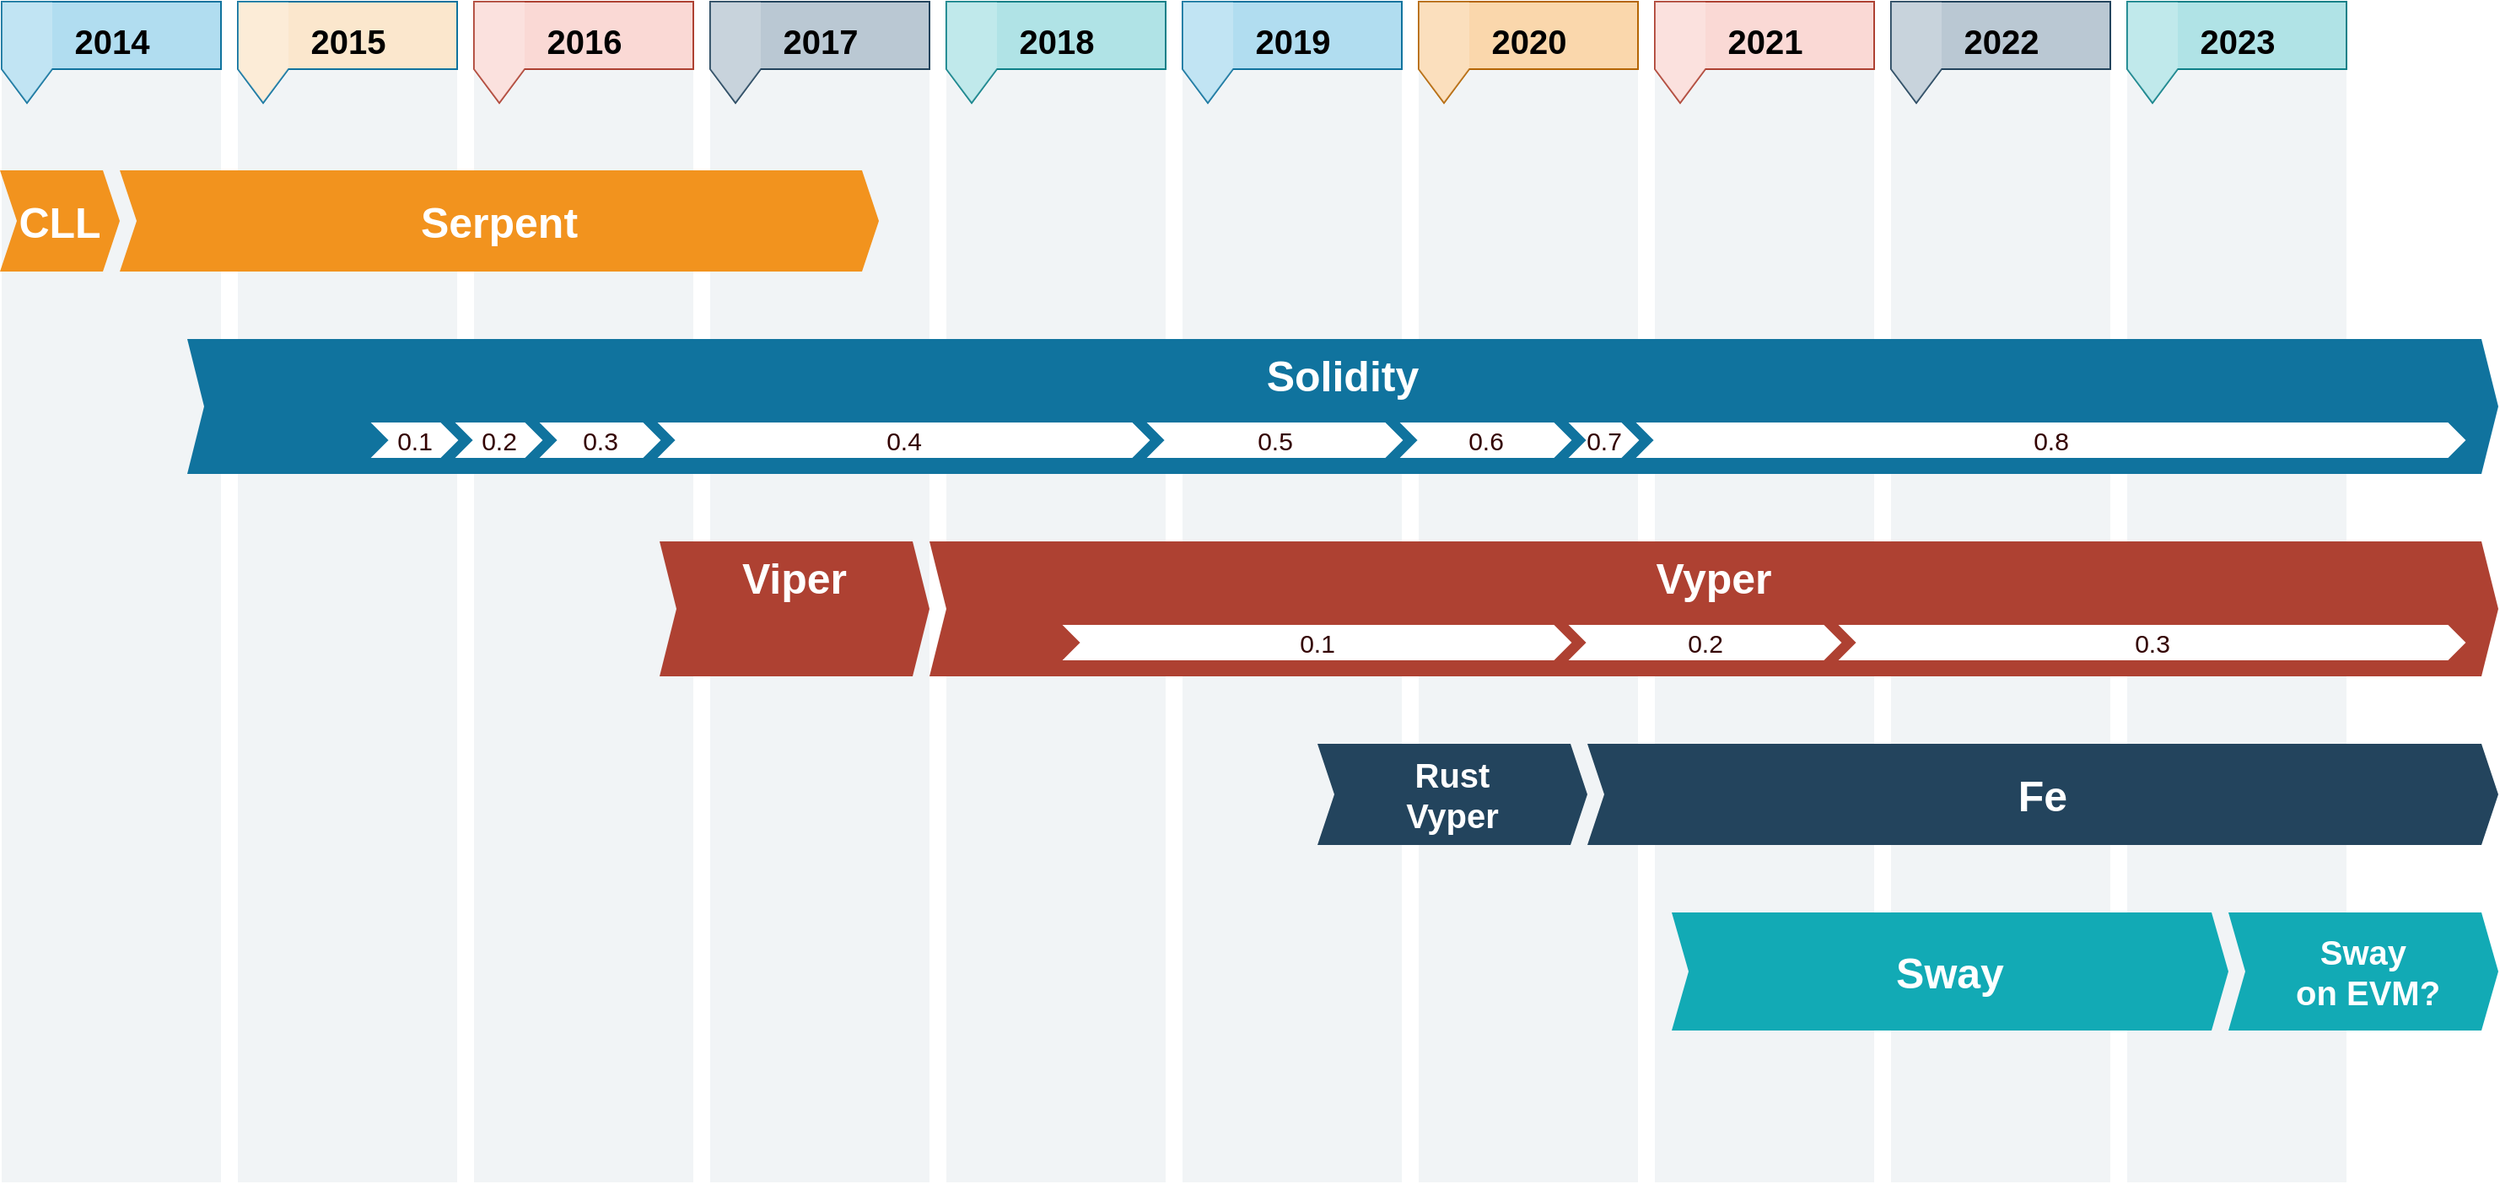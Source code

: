 <mxfile compressed="false" version="20.8.16" type="device">
  <diagram name="Page-1" id="ChHfrovx2bz5Nk0UMHN0">
    <mxGraphModel dx="1591" dy="928" grid="1" gridSize="10" guides="1" tooltips="1" connect="1" arrows="1" fold="1" page="1" pageScale="1" pageWidth="850" pageHeight="1100" math="0" shadow="0">
      <root>
        <mxCell id="0" />
        <mxCell id="1" parent="0" />
        <mxCell id="rNGPlnSFtUfxI-7FSF1a-113" value="" style="rounded=0;whiteSpace=wrap;html=1;fontSize=25;fillColor=#bac8d3;strokeColor=none;opacity=20;" parent="1" vertex="1">
          <mxGeometry x="1300" y="20" width="130" height="700" as="geometry" />
        </mxCell>
        <mxCell id="rNGPlnSFtUfxI-7FSF1a-114" value="" style="rounded=0;whiteSpace=wrap;html=1;fontSize=25;fillColor=#bac8d3;strokeColor=none;opacity=20;" parent="1" vertex="1">
          <mxGeometry x="1160" y="20" width="130" height="700" as="geometry" />
        </mxCell>
        <mxCell id="rNGPlnSFtUfxI-7FSF1a-115" value="" style="rounded=0;whiteSpace=wrap;html=1;fontSize=25;fillColor=#bac8d3;strokeColor=none;opacity=20;" parent="1" vertex="1">
          <mxGeometry x="1020" y="20" width="130" height="700" as="geometry" />
        </mxCell>
        <mxCell id="rNGPlnSFtUfxI-7FSF1a-116" value="" style="rounded=0;whiteSpace=wrap;html=1;fontSize=25;fillColor=#bac8d3;strokeColor=none;opacity=20;" parent="1" vertex="1">
          <mxGeometry x="880" y="20" width="130" height="700" as="geometry" />
        </mxCell>
        <mxCell id="rNGPlnSFtUfxI-7FSF1a-117" value="" style="rounded=0;whiteSpace=wrap;html=1;fontSize=25;fillColor=#bac8d3;strokeColor=none;opacity=20;" parent="1" vertex="1">
          <mxGeometry x="740" y="20" width="130" height="700" as="geometry" />
        </mxCell>
        <mxCell id="rNGPlnSFtUfxI-7FSF1a-118" value="" style="rounded=0;whiteSpace=wrap;html=1;fontSize=25;fillColor=#bac8d3;strokeColor=none;opacity=20;" parent="1" vertex="1">
          <mxGeometry x="600" y="20" width="130" height="700" as="geometry" />
        </mxCell>
        <mxCell id="rNGPlnSFtUfxI-7FSF1a-119" value="" style="rounded=0;whiteSpace=wrap;html=1;fontSize=25;fillColor=#bac8d3;strokeColor=none;opacity=20;" parent="1" vertex="1">
          <mxGeometry x="460" y="20" width="130" height="700" as="geometry" />
        </mxCell>
        <mxCell id="rNGPlnSFtUfxI-7FSF1a-120" value="" style="rounded=0;whiteSpace=wrap;html=1;fontSize=25;fillColor=#bac8d3;strokeColor=none;opacity=20;" parent="1" vertex="1">
          <mxGeometry x="320" y="20" width="130" height="700" as="geometry" />
        </mxCell>
        <mxCell id="rNGPlnSFtUfxI-7FSF1a-121" value="" style="rounded=0;whiteSpace=wrap;html=1;fontSize=25;fillColor=#bac8d3;strokeColor=none;opacity=20;" parent="1" vertex="1">
          <mxGeometry x="180" y="20" width="130" height="700" as="geometry" />
        </mxCell>
        <mxCell id="rNGPlnSFtUfxI-7FSF1a-122" value="" style="rounded=0;whiteSpace=wrap;html=1;fontSize=25;fillColor=#bac8d3;strokeColor=none;opacity=20;" parent="1" vertex="1">
          <mxGeometry x="40" y="20" width="130" height="700" as="geometry" />
        </mxCell>
        <mxCell id="rNGPlnSFtUfxI-7FSF1a-28" value="Vyper" style="shape=step;perimeter=stepPerimeter;whiteSpace=wrap;html=1;fixedSize=1;size=10;fillColor=#AE4132;strokeColor=none;fontSize=25;fontColor=#FFFFFF;fontStyle=1;align=center;rounded=0;verticalAlign=top;" parent="1" vertex="1">
          <mxGeometry x="590" y="340" width="930" height="80" as="geometry" />
        </mxCell>
        <mxCell id="rNGPlnSFtUfxI-7FSF1a-39" value="Fe" style="shape=step;perimeter=stepPerimeter;whiteSpace=wrap;html=1;fixedSize=1;size=10;fillColor=#23445D;strokeColor=none;fontSize=25;fontColor=#FFFFFF;fontStyle=1;align=center;rounded=0;" parent="1" vertex="1">
          <mxGeometry x="980" y="460" width="540" height="60" as="geometry" />
        </mxCell>
        <mxCell id="rNGPlnSFtUfxI-7FSF1a-45" value="Sway" style="shape=step;perimeter=stepPerimeter;whiteSpace=wrap;html=1;fixedSize=1;size=10;fillColor=#12AAB5;strokeColor=none;fontSize=25;fontColor=#FFFFFF;fontStyle=1;align=center;rounded=0;" parent="1" vertex="1">
          <mxGeometry x="1030" y="560" width="330" height="70" as="geometry" />
        </mxCell>
        <mxCell id="rNGPlnSFtUfxI-7FSF1a-92" value="2014" style="html=1;shape=mxgraph.infographic.flag;dx=30;dy=20;fillColor=#b1ddf0;strokeColor=#10739e;align=center;verticalAlign=top;fontSize=20;fontStyle=1;shadow=0;spacingTop=5;" parent="1" vertex="1">
          <mxGeometry x="40" y="20" width="130" height="60" as="geometry" />
        </mxCell>
        <mxCell id="rNGPlnSFtUfxI-7FSF1a-93" value="2015" style="html=1;shape=mxgraph.infographic.flag;dx=30;dy=20;fillColor=#fbe7cd;strokeColor=#10739e;align=center;verticalAlign=top;fontSize=20;fontStyle=1;shadow=0;spacingTop=5;" parent="1" vertex="1">
          <mxGeometry x="180" y="20" width="130" height="60" as="geometry" />
        </mxCell>
        <mxCell id="rNGPlnSFtUfxI-7FSF1a-94" value="2016" style="html=1;shape=mxgraph.infographic.flag;dx=30;dy=20;fillColor=#fad9d5;strokeColor=#ae4132;align=center;verticalAlign=top;fontSize=20;fontStyle=1;shadow=0;spacingTop=5;" parent="1" vertex="1">
          <mxGeometry x="320" y="20" width="130" height="60" as="geometry" />
        </mxCell>
        <mxCell id="rNGPlnSFtUfxI-7FSF1a-95" value="2017" style="html=1;shape=mxgraph.infographic.flag;dx=30;dy=20;fillColor=#bac8d3;strokeColor=#23445d;align=center;verticalAlign=top;fontSize=20;fontStyle=1;shadow=0;spacingTop=5;" parent="1" vertex="1">
          <mxGeometry x="460" y="20" width="130" height="60" as="geometry" />
        </mxCell>
        <mxCell id="rNGPlnSFtUfxI-7FSF1a-96" value="2018" style="html=1;shape=mxgraph.infographic.flag;dx=30;dy=20;fillColor=#b0e3e6;strokeColor=#0e8088;align=center;verticalAlign=top;fontSize=20;fontStyle=1;shadow=0;spacingTop=5;" parent="1" vertex="1">
          <mxGeometry x="600" y="20" width="130" height="60" as="geometry" />
        </mxCell>
        <mxCell id="rNGPlnSFtUfxI-7FSF1a-97" value="2019" style="html=1;shape=mxgraph.infographic.flag;dx=30;dy=20;fillColor=#b1ddf0;strokeColor=#10739e;align=center;verticalAlign=top;fontSize=20;fontStyle=1;shadow=0;spacingTop=5;" parent="1" vertex="1">
          <mxGeometry x="740" y="20" width="130" height="60" as="geometry" />
        </mxCell>
        <mxCell id="rNGPlnSFtUfxI-7FSF1a-98" value="2020" style="html=1;shape=mxgraph.infographic.flag;dx=30;dy=20;fillColor=#fad7ac;strokeColor=#b46504;align=center;verticalAlign=top;fontSize=20;fontStyle=1;shadow=0;spacingTop=5;" parent="1" vertex="1">
          <mxGeometry x="880" y="20" width="130" height="60" as="geometry" />
        </mxCell>
        <mxCell id="rNGPlnSFtUfxI-7FSF1a-99" value="2021" style="html=1;shape=mxgraph.infographic.flag;dx=30;dy=20;fillColor=#fad9d5;strokeColor=#ae4132;align=center;verticalAlign=top;fontSize=20;fontStyle=1;shadow=0;spacingTop=5;" parent="1" vertex="1">
          <mxGeometry x="1020" y="20" width="130" height="60" as="geometry" />
        </mxCell>
        <mxCell id="rNGPlnSFtUfxI-7FSF1a-100" value="2022" style="html=1;shape=mxgraph.infographic.flag;dx=30;dy=20;fillColor=#bac8d3;strokeColor=#23445d;align=center;verticalAlign=top;fontSize=20;fontStyle=1;shadow=0;spacingTop=5;" parent="1" vertex="1">
          <mxGeometry x="1160" y="20" width="130" height="60" as="geometry" />
        </mxCell>
        <mxCell id="rNGPlnSFtUfxI-7FSF1a-101" value="2023" style="html=1;shape=mxgraph.infographic.flag;dx=30;dy=20;fillColor=#b0e3e6;strokeColor=#0e8088;align=center;verticalAlign=top;fontSize=20;fontStyle=1;shadow=0;spacingTop=5;" parent="1" vertex="1">
          <mxGeometry x="1300" y="20" width="130" height="60" as="geometry" />
        </mxCell>
        <mxCell id="rNGPlnSFtUfxI-7FSF1a-107" value="Sway&lt;br&gt;&amp;nbsp;on EVM?" style="shape=step;perimeter=stepPerimeter;whiteSpace=wrap;html=1;fixedSize=1;size=10;fillColor=#12AAB5;strokeColor=none;fontSize=20;fontColor=#FFFFFF;fontStyle=1;align=center;rounded=0;" parent="1" vertex="1">
          <mxGeometry x="1360" y="560" width="160" height="70" as="geometry" />
        </mxCell>
        <mxCell id="rNGPlnSFtUfxI-7FSF1a-109" value="Rust&lt;br style=&quot;font-size: 20px;&quot;&gt;Vyper" style="shape=step;perimeter=stepPerimeter;whiteSpace=wrap;html=1;fixedSize=1;size=10;fillColor=#23445D;strokeColor=none;fontSize=20;fontColor=#FFFFFF;fontStyle=1;align=center;rounded=0;" parent="1" vertex="1">
          <mxGeometry x="820" y="460" width="160" height="60" as="geometry" />
        </mxCell>
        <mxCell id="rNGPlnSFtUfxI-7FSF1a-110" value="Viper" style="shape=step;perimeter=stepPerimeter;whiteSpace=wrap;html=1;fixedSize=1;size=10;fillColor=#AE4132;strokeColor=none;fontSize=25;fontColor=#FFFFFF;fontStyle=1;align=center;rounded=0;verticalAlign=top;" parent="1" vertex="1">
          <mxGeometry x="430" y="340" width="160" height="80" as="geometry" />
        </mxCell>
        <mxCell id="rNGPlnSFtUfxI-7FSF1a-111" value="Solidity" style="shape=step;perimeter=stepPerimeter;whiteSpace=wrap;html=1;fixedSize=1;size=10;fillColor=#10739E;strokeColor=none;fontSize=25;fontColor=#FFFFFF;fontStyle=1;align=center;rounded=0;verticalAlign=top;" parent="1" vertex="1">
          <mxGeometry x="150" y="220" width="1370" height="80" as="geometry" />
        </mxCell>
        <mxCell id="rNGPlnSFtUfxI-7FSF1a-112" value="Serpent" style="shape=step;perimeter=stepPerimeter;whiteSpace=wrap;html=1;fixedSize=1;size=10;fillColor=#F2931E;strokeColor=none;fontSize=25;fontColor=#FFFFFF;fontStyle=1;align=center;rounded=0;" parent="1" vertex="1">
          <mxGeometry x="110" y="120" width="450" height="60" as="geometry" />
        </mxCell>
        <mxCell id="rNGPlnSFtUfxI-7FSF1a-124" value="0.1" style="shape=step;perimeter=stepPerimeter;whiteSpace=wrap;html=1;fixedSize=1;size=10;fillColor=default;strokeColor=#FFFFFF;fontSize=15;fontColor=#330000;fontStyle=0;align=center;rounded=0;" parent="1" vertex="1">
          <mxGeometry x="260" y="270" width="50" height="20" as="geometry" />
        </mxCell>
        <mxCell id="rNGPlnSFtUfxI-7FSF1a-125" value="0.2" style="shape=step;perimeter=stepPerimeter;whiteSpace=wrap;html=1;fixedSize=1;size=10;fillColor=default;strokeColor=#FFFFFF;fontSize=15;fontColor=#330000;fontStyle=0;align=center;rounded=0;" parent="1" vertex="1">
          <mxGeometry x="310" y="270" width="50" height="20" as="geometry" />
        </mxCell>
        <mxCell id="rNGPlnSFtUfxI-7FSF1a-126" value="0.3" style="shape=step;perimeter=stepPerimeter;whiteSpace=wrap;html=1;fixedSize=1;size=10;fillColor=default;strokeColor=#FFFFFF;fontSize=15;fontColor=#330000;fontStyle=0;align=center;rounded=0;" parent="1" vertex="1">
          <mxGeometry x="360" y="270" width="70" height="20" as="geometry" />
        </mxCell>
        <mxCell id="rNGPlnSFtUfxI-7FSF1a-127" value="0.4" style="shape=step;perimeter=stepPerimeter;whiteSpace=wrap;html=1;fixedSize=1;size=10;fillColor=default;strokeColor=#FFFFFF;fontSize=15;fontColor=#330000;fontStyle=0;align=center;rounded=0;" parent="1" vertex="1">
          <mxGeometry x="430" y="270" width="290" height="20" as="geometry" />
        </mxCell>
        <mxCell id="rNGPlnSFtUfxI-7FSF1a-128" value="0.5" style="shape=step;perimeter=stepPerimeter;whiteSpace=wrap;html=1;fixedSize=1;size=10;fillColor=default;strokeColor=#FFFFFF;fontSize=15;fontColor=#330000;fontStyle=0;align=center;rounded=0;" parent="1" vertex="1">
          <mxGeometry x="720" y="270" width="150" height="20" as="geometry" />
        </mxCell>
        <mxCell id="rNGPlnSFtUfxI-7FSF1a-129" value="0.6" style="shape=step;perimeter=stepPerimeter;whiteSpace=wrap;html=1;fixedSize=1;size=10;fillColor=default;strokeColor=#FFFFFF;fontSize=15;fontColor=#330000;fontStyle=0;align=center;rounded=0;" parent="1" vertex="1">
          <mxGeometry x="870" y="270" width="100" height="20" as="geometry" />
        </mxCell>
        <mxCell id="rNGPlnSFtUfxI-7FSF1a-130" value="0.7" style="shape=step;perimeter=stepPerimeter;whiteSpace=wrap;html=1;fixedSize=1;size=10;fillColor=default;strokeColor=#FFFFFF;fontSize=15;fontColor=#330000;fontStyle=0;align=center;rounded=0;" parent="1" vertex="1">
          <mxGeometry x="970" y="270" width="40" height="20" as="geometry" />
        </mxCell>
        <mxCell id="rNGPlnSFtUfxI-7FSF1a-131" value="0.8" style="shape=step;perimeter=stepPerimeter;whiteSpace=wrap;html=1;fixedSize=1;size=10;fillColor=default;strokeColor=#FFFFFF;fontSize=15;fontColor=#330000;fontStyle=0;align=center;rounded=0;" parent="1" vertex="1">
          <mxGeometry x="1010" y="270" width="490" height="20" as="geometry" />
        </mxCell>
        <mxCell id="rNGPlnSFtUfxI-7FSF1a-132" value="0.3" style="shape=step;perimeter=stepPerimeter;whiteSpace=wrap;html=1;fixedSize=1;size=10;fillColor=default;strokeColor=#FFFFFF;fontSize=15;fontColor=#330000;fontStyle=0;align=center;rounded=0;" parent="1" vertex="1">
          <mxGeometry x="1130" y="390" width="370" height="20" as="geometry" />
        </mxCell>
        <mxCell id="rNGPlnSFtUfxI-7FSF1a-133" value="0.2" style="shape=step;perimeter=stepPerimeter;whiteSpace=wrap;html=1;fixedSize=1;size=10;fillColor=default;strokeColor=#FFFFFF;fontSize=15;fontColor=#330000;fontStyle=0;align=center;rounded=0;" parent="1" vertex="1">
          <mxGeometry x="970" y="390" width="160" height="20" as="geometry" />
        </mxCell>
        <mxCell id="rNGPlnSFtUfxI-7FSF1a-134" value="0.1" style="shape=step;perimeter=stepPerimeter;whiteSpace=wrap;html=1;fixedSize=1;size=10;fillColor=default;strokeColor=#FFFFFF;fontSize=15;fontColor=#330000;fontStyle=0;align=center;rounded=0;" parent="1" vertex="1">
          <mxGeometry x="670" y="390" width="300" height="20" as="geometry" />
        </mxCell>
        <mxCell id="PLcZv3yyR-MHfXDAJPM4-1" value="CLL" style="shape=step;perimeter=stepPerimeter;whiteSpace=wrap;html=1;fixedSize=1;size=10;fillColor=#F2931E;strokeColor=none;fontSize=25;fontColor=#FFFFFF;fontStyle=1;align=center;rounded=0;" vertex="1" parent="1">
          <mxGeometry x="39" y="120" width="71" height="60" as="geometry" />
        </mxCell>
      </root>
    </mxGraphModel>
  </diagram>
</mxfile>
